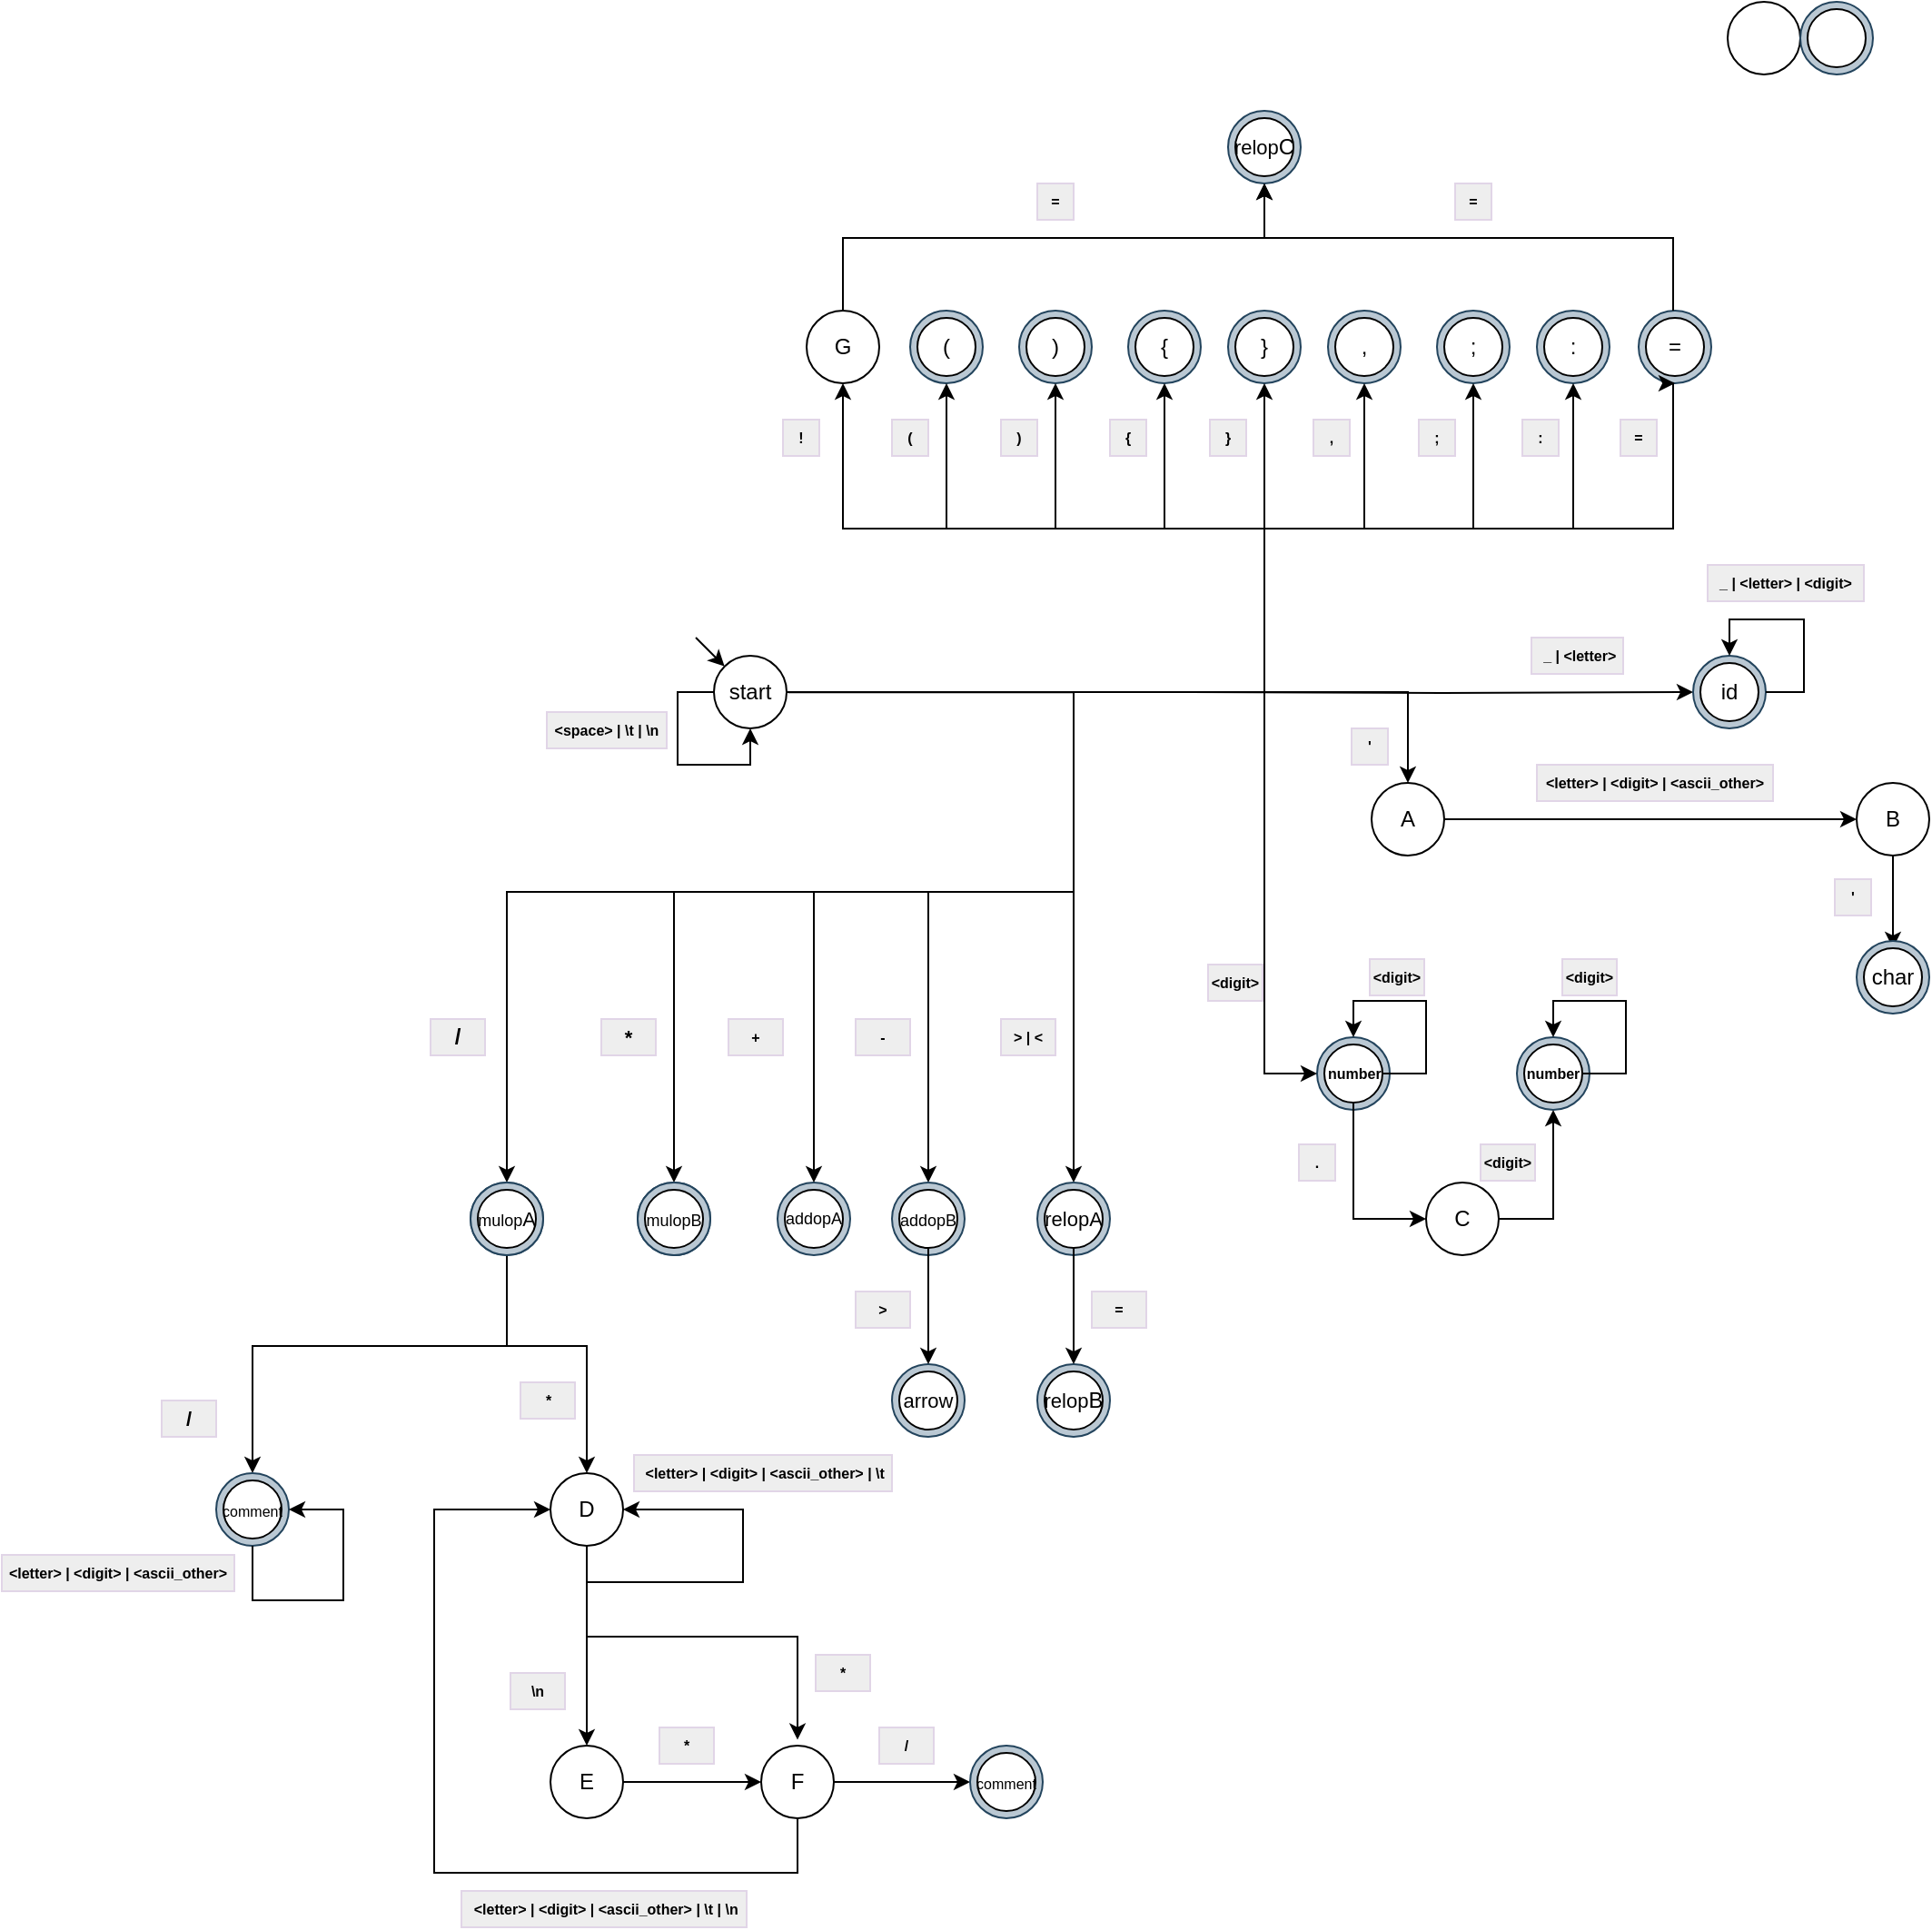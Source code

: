 <mxfile version="17.4.2" type="device"><diagram id="AbHRJ45SN7rU8gUfkeJu" name="Page-1"><mxGraphModel dx="2238" dy="1703" grid="1" gridSize="10" guides="1" tooltips="1" connect="1" arrows="1" fold="1" page="1" pageScale="1" pageWidth="850" pageHeight="1100" math="0" shadow="0"><root><mxCell id="0"/><mxCell id="1" parent="0"/><mxCell id="jhQtbVa-z_yo-2RLAk2S-9" value="" style="ellipse;whiteSpace=wrap;html=1;aspect=fixed;" parent="1" vertex="1"><mxGeometry x="660" y="-170" width="40" height="40" as="geometry"/></mxCell><mxCell id="jhQtbVa-z_yo-2RLAk2S-11" value="" style="group" parent="1" vertex="1" connectable="0"><mxGeometry x="700" y="-170" width="44" height="50" as="geometry"/></mxCell><mxCell id="jhQtbVa-z_yo-2RLAk2S-4" value="" style="ellipse;whiteSpace=wrap;html=1;aspect=fixed;fillColor=#bac8d3;strokeColor=#23445d;container=0;" parent="jhQtbVa-z_yo-2RLAk2S-11" vertex="1"><mxGeometry width="40" height="40" as="geometry"/></mxCell><mxCell id="jhQtbVa-z_yo-2RLAk2S-7" value="" style="ellipse;whiteSpace=wrap;html=1;aspect=fixed;fillColor=default;container=0;" parent="jhQtbVa-z_yo-2RLAk2S-11" vertex="1"><mxGeometry x="4" y="4" width="32" height="32" as="geometry"/></mxCell><mxCell id="jhQtbVa-z_yo-2RLAk2S-12" value="" style="group" parent="1" vertex="1" connectable="0"><mxGeometry x="270" width="40" height="40" as="geometry"/></mxCell><mxCell id="jhQtbVa-z_yo-2RLAk2S-13" value="" style="ellipse;whiteSpace=wrap;html=1;aspect=fixed;fillColor=#bac8d3;strokeColor=#23445d;container=0;" parent="jhQtbVa-z_yo-2RLAk2S-12" vertex="1"><mxGeometry width="40" height="40" as="geometry"/></mxCell><mxCell id="jhQtbVa-z_yo-2RLAk2S-14" value=")" style="ellipse;whiteSpace=wrap;html=1;aspect=fixed;fillColor=default;container=0;" parent="jhQtbVa-z_yo-2RLAk2S-12" vertex="1"><mxGeometry x="4" y="4" width="32" height="32" as="geometry"/></mxCell><mxCell id="jhQtbVa-z_yo-2RLAk2S-16" value="" style="group" parent="1" vertex="1" connectable="0"><mxGeometry x="330" width="40" height="40" as="geometry"/></mxCell><mxCell id="jhQtbVa-z_yo-2RLAk2S-17" value="" style="ellipse;whiteSpace=wrap;html=1;aspect=fixed;fillColor=#bac8d3;strokeColor=#23445d;container=0;" parent="jhQtbVa-z_yo-2RLAk2S-16" vertex="1"><mxGeometry width="40" height="40" as="geometry"/></mxCell><mxCell id="jhQtbVa-z_yo-2RLAk2S-18" value="{" style="ellipse;whiteSpace=wrap;html=1;aspect=fixed;fillColor=default;container=0;" parent="jhQtbVa-z_yo-2RLAk2S-16" vertex="1"><mxGeometry x="4" y="4" width="32" height="32" as="geometry"/></mxCell><mxCell id="jhQtbVa-z_yo-2RLAk2S-19" value="" style="group" parent="1" vertex="1" connectable="0"><mxGeometry x="385" width="40" height="40" as="geometry"/></mxCell><mxCell id="jhQtbVa-z_yo-2RLAk2S-20" value="" style="ellipse;whiteSpace=wrap;html=1;aspect=fixed;fillColor=#bac8d3;strokeColor=#23445d;container=0;" parent="jhQtbVa-z_yo-2RLAk2S-19" vertex="1"><mxGeometry width="40" height="40" as="geometry"/></mxCell><mxCell id="jhQtbVa-z_yo-2RLAk2S-21" value="}" style="ellipse;whiteSpace=wrap;html=1;aspect=fixed;fillColor=default;container=0;" parent="jhQtbVa-z_yo-2RLAk2S-19" vertex="1"><mxGeometry x="4" y="4" width="32" height="32" as="geometry"/></mxCell><mxCell id="jhQtbVa-z_yo-2RLAk2S-25" value="" style="group" parent="1" vertex="1" connectable="0"><mxGeometry x="440" width="40" height="40" as="geometry"/></mxCell><mxCell id="jhQtbVa-z_yo-2RLAk2S-26" value="" style="ellipse;whiteSpace=wrap;html=1;aspect=fixed;fillColor=#bac8d3;strokeColor=#23445d;container=0;" parent="jhQtbVa-z_yo-2RLAk2S-25" vertex="1"><mxGeometry width="40" height="40" as="geometry"/></mxCell><mxCell id="jhQtbVa-z_yo-2RLAk2S-27" value="," style="ellipse;whiteSpace=wrap;html=1;aspect=fixed;fillColor=default;container=0;" parent="jhQtbVa-z_yo-2RLAk2S-25" vertex="1"><mxGeometry x="4" y="4" width="32" height="32" as="geometry"/></mxCell><mxCell id="jhQtbVa-z_yo-2RLAk2S-28" value="" style="group" parent="1" vertex="1" connectable="0"><mxGeometry x="500" width="40" height="40" as="geometry"/></mxCell><mxCell id="jhQtbVa-z_yo-2RLAk2S-29" value="" style="ellipse;whiteSpace=wrap;html=1;aspect=fixed;fillColor=#bac8d3;strokeColor=#23445d;container=0;" parent="jhQtbVa-z_yo-2RLAk2S-28" vertex="1"><mxGeometry width="40" height="40" as="geometry"/></mxCell><mxCell id="jhQtbVa-z_yo-2RLAk2S-30" value=";" style="ellipse;whiteSpace=wrap;html=1;aspect=fixed;fillColor=default;container=0;" parent="jhQtbVa-z_yo-2RLAk2S-28" vertex="1"><mxGeometry x="4" y="4" width="32" height="32" as="geometry"/></mxCell><mxCell id="jhQtbVa-z_yo-2RLAk2S-31" value="" style="group" parent="1" vertex="1" connectable="0"><mxGeometry x="555" width="40" height="40" as="geometry"/></mxCell><mxCell id="jhQtbVa-z_yo-2RLAk2S-32" value="" style="ellipse;whiteSpace=wrap;html=1;aspect=fixed;fillColor=#bac8d3;strokeColor=#23445d;container=0;" parent="jhQtbVa-z_yo-2RLAk2S-31" vertex="1"><mxGeometry width="40" height="40" as="geometry"/></mxCell><mxCell id="jhQtbVa-z_yo-2RLAk2S-33" value=":" style="ellipse;whiteSpace=wrap;html=1;aspect=fixed;fillColor=default;container=0;" parent="jhQtbVa-z_yo-2RLAk2S-31" vertex="1"><mxGeometry x="4" y="4" width="32" height="32" as="geometry"/></mxCell><mxCell id="jhQtbVa-z_yo-2RLAk2S-34" value="" style="group" parent="1" vertex="1" connectable="0"><mxGeometry x="210" width="40" height="40" as="geometry"/></mxCell><mxCell id="jhQtbVa-z_yo-2RLAk2S-35" value="" style="ellipse;whiteSpace=wrap;html=1;aspect=fixed;fillColor=#bac8d3;strokeColor=#23445d;container=0;" parent="jhQtbVa-z_yo-2RLAk2S-34" vertex="1"><mxGeometry width="40" height="40" as="geometry"/></mxCell><mxCell id="jhQtbVa-z_yo-2RLAk2S-36" value="(" style="ellipse;whiteSpace=wrap;html=1;aspect=fixed;fillColor=default;container=0;" parent="jhQtbVa-z_yo-2RLAk2S-34" vertex="1"><mxGeometry x="4" y="4" width="32" height="32" as="geometry"/></mxCell><mxCell id="jhQtbVa-z_yo-2RLAk2S-41" value="" style="group" parent="1" vertex="1" connectable="0"><mxGeometry x="92" y="180" width="50" height="50" as="geometry"/></mxCell><mxCell id="jhQtbVa-z_yo-2RLAk2S-1" value="start" style="ellipse;whiteSpace=wrap;html=1;aspect=fixed;" parent="jhQtbVa-z_yo-2RLAk2S-41" vertex="1"><mxGeometry x="10" y="10" width="40" height="40" as="geometry"/></mxCell><mxCell id="jhQtbVa-z_yo-2RLAk2S-2" value="" style="endArrow=classic;html=1;rounded=0;entryX=0;entryY=0;entryDx=0;entryDy=0;" parent="jhQtbVa-z_yo-2RLAk2S-41" target="jhQtbVa-z_yo-2RLAk2S-1" edge="1"><mxGeometry width="50" height="50" relative="1" as="geometry"><mxPoint as="sourcePoint"/><mxPoint x="10" y="10" as="targetPoint"/></mxGeometry></mxCell><mxCell id="jhQtbVa-z_yo-2RLAk2S-141" style="edgeStyle=orthogonalEdgeStyle;rounded=0;orthogonalLoop=1;jettySize=auto;html=1;fontFamily=Lucida Console;fontSize=8;entryX=0.5;entryY=1;entryDx=0;entryDy=0;" parent="jhQtbVa-z_yo-2RLAk2S-41" source="jhQtbVa-z_yo-2RLAk2S-1" target="jhQtbVa-z_yo-2RLAk2S-1" edge="1"><mxGeometry relative="1" as="geometry"><mxPoint x="30" y="60" as="targetPoint"/><Array as="points"><mxPoint x="-10" y="30"/><mxPoint x="-10" y="70"/><mxPoint x="30" y="70"/></Array></mxGeometry></mxCell><mxCell id="jhQtbVa-z_yo-2RLAk2S-42" style="edgeStyle=orthogonalEdgeStyle;rounded=0;orthogonalLoop=1;jettySize=auto;html=1;entryX=0.5;entryY=1;entryDx=0;entryDy=0;" parent="1" source="jhQtbVa-z_yo-2RLAk2S-1" target="jhQtbVa-z_yo-2RLAk2S-20" edge="1"><mxGeometry relative="1" as="geometry"/></mxCell><mxCell id="jhQtbVa-z_yo-2RLAk2S-44" style="edgeStyle=orthogonalEdgeStyle;rounded=0;orthogonalLoop=1;jettySize=auto;html=1;entryX=0.5;entryY=1;entryDx=0;entryDy=0;" parent="1" source="jhQtbVa-z_yo-2RLAk2S-1" target="jhQtbVa-z_yo-2RLAk2S-35" edge="1"><mxGeometry relative="1" as="geometry"><Array as="points"><mxPoint x="405" y="120"/><mxPoint x="230" y="120"/></Array></mxGeometry></mxCell><mxCell id="jhQtbVa-z_yo-2RLAk2S-46" style="edgeStyle=orthogonalEdgeStyle;rounded=0;orthogonalLoop=1;jettySize=auto;html=1;" parent="1" edge="1"><mxGeometry relative="1" as="geometry"><mxPoint x="405" y="189" as="sourcePoint"/><mxPoint x="290" y="40" as="targetPoint"/><Array as="points"><mxPoint x="405" y="120"/><mxPoint x="290" y="120"/></Array></mxGeometry></mxCell><mxCell id="jhQtbVa-z_yo-2RLAk2S-47" style="edgeStyle=orthogonalEdgeStyle;rounded=0;orthogonalLoop=1;jettySize=auto;html=1;entryX=0.5;entryY=1;entryDx=0;entryDy=0;" parent="1" target="jhQtbVa-z_yo-2RLAk2S-17" edge="1"><mxGeometry relative="1" as="geometry"><mxPoint x="405" y="189" as="sourcePoint"/><mxPoint x="290" y="40" as="targetPoint"/><Array as="points"><mxPoint x="405" y="120"/><mxPoint x="350" y="120"/></Array></mxGeometry></mxCell><mxCell id="jhQtbVa-z_yo-2RLAk2S-81" style="edgeStyle=orthogonalEdgeStyle;rounded=0;orthogonalLoop=1;jettySize=auto;html=1;entryX=0.5;entryY=1;entryDx=0;entryDy=0;" parent="1" target="jhQtbVa-z_yo-2RLAk2S-26" edge="1"><mxGeometry relative="1" as="geometry"><mxPoint x="405" y="189" as="sourcePoint"/><mxPoint x="350" y="40" as="targetPoint"/><Array as="points"><mxPoint x="405" y="120"/><mxPoint x="460" y="120"/></Array></mxGeometry></mxCell><mxCell id="jhQtbVa-z_yo-2RLAk2S-82" style="edgeStyle=orthogonalEdgeStyle;rounded=0;orthogonalLoop=1;jettySize=auto;html=1;entryX=0.5;entryY=1;entryDx=0;entryDy=0;" parent="1" target="jhQtbVa-z_yo-2RLAk2S-29" edge="1"><mxGeometry relative="1" as="geometry"><mxPoint x="405" y="189" as="sourcePoint"/><mxPoint x="460" y="40" as="targetPoint"/><Array as="points"><mxPoint x="405" y="120"/><mxPoint x="520" y="120"/></Array></mxGeometry></mxCell><mxCell id="jhQtbVa-z_yo-2RLAk2S-83" style="edgeStyle=orthogonalEdgeStyle;rounded=0;orthogonalLoop=1;jettySize=auto;html=1;entryX=0.5;entryY=1;entryDx=0;entryDy=0;" parent="1" target="jhQtbVa-z_yo-2RLAk2S-32" edge="1"><mxGeometry relative="1" as="geometry"><mxPoint x="405" y="189" as="sourcePoint"/><mxPoint x="520" y="40" as="targetPoint"/><Array as="points"><mxPoint x="405" y="120"/><mxPoint x="575" y="120"/></Array></mxGeometry></mxCell><mxCell id="jhQtbVa-z_yo-2RLAk2S-84" value="(" style="text;strokeColor=#E1D5E7;fillColor=#eeeeee;align=center;verticalAlign=middle;rounded=0;fontSize=8;whiteSpace=wrap;html=1;" parent="1" vertex="1"><mxGeometry x="200" y="60" width="20" height="20" as="geometry"/></mxCell><mxCell id="jhQtbVa-z_yo-2RLAk2S-85" value=")" style="text;strokeColor=#E1D5E7;fillColor=#eeeeee;align=center;verticalAlign=middle;rounded=0;fontSize=8;whiteSpace=wrap;html=1;" parent="1" vertex="1"><mxGeometry x="260" y="60" width="20" height="20" as="geometry"/></mxCell><mxCell id="jhQtbVa-z_yo-2RLAk2S-86" value="{" style="text;strokeColor=#E1D5E7;fillColor=#eeeeee;align=center;verticalAlign=middle;rounded=0;fontSize=8;whiteSpace=wrap;html=1;" parent="1" vertex="1"><mxGeometry x="320" y="60" width="20" height="20" as="geometry"/></mxCell><mxCell id="jhQtbVa-z_yo-2RLAk2S-87" value="}" style="text;strokeColor=#E1D5E7;fillColor=#eeeeee;align=center;verticalAlign=middle;rounded=0;fontSize=8;whiteSpace=wrap;html=1;" parent="1" vertex="1"><mxGeometry x="375" y="60" width="20" height="20" as="geometry"/></mxCell><mxCell id="jhQtbVa-z_yo-2RLAk2S-88" value="," style="text;strokeColor=#E1D5E7;fillColor=#eeeeee;align=center;verticalAlign=middle;rounded=0;fontSize=8;whiteSpace=wrap;html=1;" parent="1" vertex="1"><mxGeometry x="432" y="60" width="20" height="20" as="geometry"/></mxCell><mxCell id="jhQtbVa-z_yo-2RLAk2S-89" value=";" style="text;strokeColor=#E1D5E7;fillColor=#eeeeee;align=center;verticalAlign=middle;rounded=0;fontSize=8;whiteSpace=wrap;html=1;fontStyle=1" parent="1" vertex="1"><mxGeometry x="490" y="60" width="20" height="20" as="geometry"/></mxCell><mxCell id="jhQtbVa-z_yo-2RLAk2S-90" value=":" style="text;strokeColor=#E1D5E7;fillColor=#eeeeee;align=center;verticalAlign=middle;rounded=0;fontSize=8;whiteSpace=wrap;html=1;fontStyle=1" parent="1" vertex="1"><mxGeometry x="547" y="60" width="20" height="20" as="geometry"/></mxCell><mxCell id="jhQtbVa-z_yo-2RLAk2S-91" value="(" style="text;strokeColor=#E1D5E7;fillColor=#eeeeee;align=center;verticalAlign=middle;rounded=0;fontSize=8;whiteSpace=wrap;html=1;" parent="1" vertex="1"><mxGeometry x="200" y="60" width="20" height="20" as="geometry"/></mxCell><mxCell id="jhQtbVa-z_yo-2RLAk2S-92" value=")" style="text;strokeColor=#E1D5E7;fillColor=#eeeeee;align=center;verticalAlign=middle;rounded=0;fontSize=8;whiteSpace=wrap;html=1;" parent="1" vertex="1"><mxGeometry x="260" y="60" width="20" height="20" as="geometry"/></mxCell><mxCell id="jhQtbVa-z_yo-2RLAk2S-93" value="{" style="text;strokeColor=#E1D5E7;fillColor=#eeeeee;align=center;verticalAlign=middle;rounded=0;fontSize=8;whiteSpace=wrap;html=1;" parent="1" vertex="1"><mxGeometry x="320" y="60" width="20" height="20" as="geometry"/></mxCell><mxCell id="jhQtbVa-z_yo-2RLAk2S-94" value="(" style="text;strokeColor=#E1D5E7;fillColor=#eeeeee;align=center;verticalAlign=middle;rounded=0;fontSize=8;whiteSpace=wrap;html=1;" parent="1" vertex="1"><mxGeometry x="200" y="60" width="20" height="20" as="geometry"/></mxCell><mxCell id="jhQtbVa-z_yo-2RLAk2S-95" value=")" style="text;strokeColor=#E1D5E7;fillColor=#eeeeee;align=center;verticalAlign=middle;rounded=0;fontSize=8;whiteSpace=wrap;html=1;" parent="1" vertex="1"><mxGeometry x="260" y="60" width="20" height="20" as="geometry"/></mxCell><mxCell id="jhQtbVa-z_yo-2RLAk2S-96" value="{" style="text;strokeColor=#E1D5E7;fillColor=#eeeeee;align=center;verticalAlign=middle;rounded=0;fontSize=8;whiteSpace=wrap;html=1;" parent="1" vertex="1"><mxGeometry x="320" y="60" width="20" height="20" as="geometry"/></mxCell><mxCell id="jhQtbVa-z_yo-2RLAk2S-97" value="(" style="text;strokeColor=#E1D5E7;fillColor=#eeeeee;align=center;verticalAlign=middle;rounded=0;fontSize=8;whiteSpace=wrap;html=1;fontStyle=1" parent="1" vertex="1"><mxGeometry x="200" y="60" width="20" height="20" as="geometry"/></mxCell><mxCell id="jhQtbVa-z_yo-2RLAk2S-98" value=")" style="text;strokeColor=#E1D5E7;fillColor=#eeeeee;align=center;verticalAlign=middle;rounded=0;fontSize=8;whiteSpace=wrap;html=1;fontStyle=1" parent="1" vertex="1"><mxGeometry x="260" y="60" width="20" height="20" as="geometry"/></mxCell><mxCell id="jhQtbVa-z_yo-2RLAk2S-99" value="{" style="text;strokeColor=#E1D5E7;fillColor=#eeeeee;align=center;verticalAlign=middle;rounded=0;fontSize=8;whiteSpace=wrap;html=1;fontStyle=1" parent="1" vertex="1"><mxGeometry x="320" y="60" width="20" height="20" as="geometry"/></mxCell><mxCell id="jhQtbVa-z_yo-2RLAk2S-100" value="}" style="text;strokeColor=#E1D5E7;fillColor=#eeeeee;align=center;verticalAlign=middle;rounded=0;fontSize=8;whiteSpace=wrap;html=1;fontStyle=1" parent="1" vertex="1"><mxGeometry x="375" y="60" width="20" height="20" as="geometry"/></mxCell><mxCell id="jhQtbVa-z_yo-2RLAk2S-101" value="," style="text;strokeColor=#E1D5E7;fillColor=#eeeeee;align=center;verticalAlign=middle;rounded=0;fontSize=8;whiteSpace=wrap;html=1;fontStyle=1" parent="1" vertex="1"><mxGeometry x="432" y="60" width="20" height="20" as="geometry"/></mxCell><mxCell id="jhQtbVa-z_yo-2RLAk2S-102" value="" style="group;rotation=90;" parent="1" vertex="1" connectable="0"><mxGeometry x="434" y="400" width="40" height="40" as="geometry"/></mxCell><mxCell id="jhQtbVa-z_yo-2RLAk2S-103" value="" style="ellipse;whiteSpace=wrap;html=1;aspect=fixed;fillColor=#bac8d3;strokeColor=#23445d;container=0;" parent="jhQtbVa-z_yo-2RLAk2S-102" vertex="1"><mxGeometry width="40" height="40" as="geometry"/></mxCell><mxCell id="jhQtbVa-z_yo-2RLAk2S-104" value="&lt;div align=&quot;left&quot;&gt;&lt;div style=&quot;font-size: 8px&quot; align=&quot;center&quot;&gt;&lt;font style=&quot;font-size: 8px&quot;&gt;&lt;b&gt;&lt;font style=&quot;font-size: 8px&quot;&gt;number&lt;/font&gt;&lt;/b&gt;&lt;/font&gt;&lt;/div&gt;&lt;/div&gt;" style="ellipse;whiteSpace=wrap;html=1;aspect=fixed;fillColor=default;container=0;align=left;" parent="jhQtbVa-z_yo-2RLAk2S-102" vertex="1"><mxGeometry x="4" y="4" width="32" height="32" as="geometry"/></mxCell><mxCell id="jhQtbVa-z_yo-2RLAk2S-107" style="edgeStyle=orthogonalEdgeStyle;rounded=0;orthogonalLoop=1;jettySize=auto;html=1;fontFamily=Lucida Console;fontSize=8;entryX=0.5;entryY=0;entryDx=0;entryDy=0;" parent="jhQtbVa-z_yo-2RLAk2S-102" source="jhQtbVa-z_yo-2RLAk2S-104" target="jhQtbVa-z_yo-2RLAk2S-103" edge="1"><mxGeometry relative="1" as="geometry"><mxPoint x="-10" y="-20" as="targetPoint"/><Array as="points"><mxPoint x="60" y="20"/><mxPoint x="60" y="-20"/><mxPoint x="20" y="-20"/></Array></mxGeometry></mxCell><mxCell id="jhQtbVa-z_yo-2RLAk2S-105" style="edgeStyle=orthogonalEdgeStyle;rounded=0;orthogonalLoop=1;jettySize=auto;html=1;entryX=0;entryY=0.5;entryDx=0;entryDy=0;fontFamily=Lucida Console;fontSize=8;exitX=1;exitY=0.5;exitDx=0;exitDy=0;" parent="1" source="jhQtbVa-z_yo-2RLAk2S-1" target="jhQtbVa-z_yo-2RLAk2S-103" edge="1"><mxGeometry relative="1" as="geometry"><mxPoint x="340" y="170" as="sourcePoint"/><Array as="points"><mxPoint x="405" y="210"/><mxPoint x="405" y="420"/></Array></mxGeometry></mxCell><mxCell id="jhQtbVa-z_yo-2RLAk2S-106" value="&amp;lt;digit&amp;gt;" style="text;strokeColor=#E1D5E7;fillColor=#eeeeee;align=center;verticalAlign=middle;rounded=0;fontSize=8;whiteSpace=wrap;html=1;fontStyle=1" parent="1" vertex="1"><mxGeometry x="374" y="360" width="30" height="20" as="geometry"/></mxCell><mxCell id="jhQtbVa-z_yo-2RLAk2S-108" value="&amp;lt;digit&amp;gt;" style="text;strokeColor=#E1D5E7;fillColor=#eeeeee;align=center;verticalAlign=middle;rounded=0;fontSize=8;whiteSpace=wrap;html=1;fontStyle=1" parent="1" vertex="1"><mxGeometry x="463" y="357" width="30" height="20" as="geometry"/></mxCell><mxCell id="jhQtbVa-z_yo-2RLAk2S-109" style="edgeStyle=orthogonalEdgeStyle;rounded=0;orthogonalLoop=1;jettySize=auto;html=1;fontFamily=Lucida Console;fontSize=8;entryX=0;entryY=0.5;entryDx=0;entryDy=0;" parent="1" source="jhQtbVa-z_yo-2RLAk2S-104" target="jhQtbVa-z_yo-2RLAk2S-113" edge="1"><mxGeometry relative="1" as="geometry"><mxPoint x="494" y="500" as="targetPoint"/><Array as="points"><mxPoint x="454" y="500"/></Array></mxGeometry></mxCell><mxCell id="jhQtbVa-z_yo-2RLAk2S-122" style="edgeStyle=orthogonalEdgeStyle;rounded=0;orthogonalLoop=1;jettySize=auto;html=1;entryX=0.5;entryY=1;entryDx=0;entryDy=0;fontFamily=Lucida Console;fontSize=8;" parent="1" source="jhQtbVa-z_yo-2RLAk2S-113" target="jhQtbVa-z_yo-2RLAk2S-117" edge="1"><mxGeometry relative="1" as="geometry"/></mxCell><mxCell id="jhQtbVa-z_yo-2RLAk2S-113" value="C" style="ellipse;whiteSpace=wrap;html=1;aspect=fixed;" parent="1" vertex="1"><mxGeometry x="494" y="480" width="40" height="40" as="geometry"/></mxCell><mxCell id="jhQtbVa-z_yo-2RLAk2S-114" value="." style="text;strokeColor=#E1D5E7;fillColor=#eeeeee;align=center;verticalAlign=middle;rounded=0;fontSize=8;whiteSpace=wrap;html=1;fontStyle=1" parent="1" vertex="1"><mxGeometry x="424" y="459" width="20" height="20" as="geometry"/></mxCell><mxCell id="jhQtbVa-z_yo-2RLAk2S-116" value="" style="group" parent="1" vertex="1" connectable="0"><mxGeometry x="544" y="400" width="40" height="40" as="geometry"/></mxCell><mxCell id="jhQtbVa-z_yo-2RLAk2S-117" value="" style="ellipse;whiteSpace=wrap;html=1;aspect=fixed;fillColor=#bac8d3;strokeColor=#23445d;container=0;" parent="jhQtbVa-z_yo-2RLAk2S-116" vertex="1"><mxGeometry width="40" height="40" as="geometry"/></mxCell><mxCell id="jhQtbVa-z_yo-2RLAk2S-118" value="&lt;div style=&quot;font-size: 8px&quot; align=&quot;center&quot;&gt;&lt;font style=&quot;font-size: 8px&quot;&gt;&lt;b&gt;&lt;font style=&quot;font-size: 8px&quot;&gt;number&lt;/font&gt;&lt;/b&gt;&lt;/font&gt;&lt;/div&gt;" style="ellipse;whiteSpace=wrap;html=1;aspect=fixed;fillColor=default;container=0;align=center;" parent="jhQtbVa-z_yo-2RLAk2S-116" vertex="1"><mxGeometry x="4" y="4" width="32" height="32" as="geometry"/></mxCell><mxCell id="jhQtbVa-z_yo-2RLAk2S-120" style="edgeStyle=orthogonalEdgeStyle;rounded=0;orthogonalLoop=1;jettySize=auto;html=1;fontFamily=Lucida Console;fontSize=8;entryX=0.5;entryY=0;entryDx=0;entryDy=0;" parent="jhQtbVa-z_yo-2RLAk2S-116" source="jhQtbVa-z_yo-2RLAk2S-118" target="jhQtbVa-z_yo-2RLAk2S-117" edge="1"><mxGeometry relative="1" as="geometry"><mxPoint x="-20" y="-30" as="targetPoint"/><Array as="points"><mxPoint x="60" y="20"/><mxPoint x="60" y="-20"/><mxPoint x="20" y="-20"/></Array></mxGeometry></mxCell><mxCell id="jhQtbVa-z_yo-2RLAk2S-121" value="&amp;lt;digit&amp;gt;" style="text;strokeColor=#E1D5E7;fillColor=#eeeeee;align=center;verticalAlign=middle;rounded=0;fontSize=8;whiteSpace=wrap;html=1;fontStyle=1" parent="1" vertex="1"><mxGeometry x="569" y="357" width="30" height="20" as="geometry"/></mxCell><mxCell id="jhQtbVa-z_yo-2RLAk2S-123" value="&amp;lt;digit&amp;gt;" style="text;strokeColor=#E1D5E7;fillColor=#eeeeee;align=center;verticalAlign=middle;rounded=0;fontSize=8;whiteSpace=wrap;html=1;fontStyle=1" parent="1" vertex="1"><mxGeometry x="524" y="459" width="30" height="20" as="geometry"/></mxCell><mxCell id="jhQtbVa-z_yo-2RLAk2S-134" style="edgeStyle=orthogonalEdgeStyle;rounded=0;orthogonalLoop=1;jettySize=auto;html=1;entryX=0;entryY=0.5;entryDx=0;entryDy=0;fontFamily=Lucida Console;fontSize=8;" parent="1" source="jhQtbVa-z_yo-2RLAk2S-125" target="jhQtbVa-z_yo-2RLAk2S-132" edge="1"><mxGeometry relative="1" as="geometry"/></mxCell><mxCell id="jhQtbVa-z_yo-2RLAk2S-125" value="A" style="ellipse;whiteSpace=wrap;html=1;aspect=fixed;" parent="1" vertex="1"><mxGeometry x="464" y="260" width="40" height="40" as="geometry"/></mxCell><mxCell id="jhQtbVa-z_yo-2RLAk2S-126" style="edgeStyle=orthogonalEdgeStyle;rounded=0;orthogonalLoop=1;jettySize=auto;html=1;fontFamily=Lucida Console;fontSize=8;entryX=0.5;entryY=0;entryDx=0;entryDy=0;" parent="1" target="jhQtbVa-z_yo-2RLAk2S-125" edge="1"><mxGeometry relative="1" as="geometry"><mxPoint x="564" y="240" as="targetPoint"/><Array as="points"><mxPoint x="484" y="210"/><mxPoint x="484" y="260"/></Array><mxPoint x="364" y="210" as="sourcePoint"/></mxGeometry></mxCell><mxCell id="jhQtbVa-z_yo-2RLAk2S-127" value="'" style="text;strokeColor=#E1D5E7;fillColor=#eeeeee;align=center;verticalAlign=middle;rounded=0;fontSize=8;whiteSpace=wrap;html=1;fontStyle=1" parent="1" vertex="1"><mxGeometry x="453" y="230" width="20" height="20" as="geometry"/></mxCell><mxCell id="jhQtbVa-z_yo-2RLAk2S-139" style="edgeStyle=orthogonalEdgeStyle;rounded=0;orthogonalLoop=1;jettySize=auto;html=1;entryX=0.5;entryY=0;entryDx=0;entryDy=0;fontFamily=Lucida Console;fontSize=8;" parent="1" source="jhQtbVa-z_yo-2RLAk2S-132" target="jhQtbVa-z_yo-2RLAk2S-138" edge="1"><mxGeometry relative="1" as="geometry"/></mxCell><mxCell id="jhQtbVa-z_yo-2RLAk2S-132" value="B" style="ellipse;whiteSpace=wrap;html=1;aspect=fixed;" parent="1" vertex="1"><mxGeometry x="731" y="260" width="40" height="40" as="geometry"/></mxCell><mxCell id="jhQtbVa-z_yo-2RLAk2S-135" value="&amp;lt;letter&amp;gt; | &amp;lt;digit&amp;gt; | &amp;lt;ascii_other&amp;gt;" style="text;strokeColor=#E1D5E7;fillColor=#eeeeee;align=center;verticalAlign=middle;rounded=0;fontSize=8;whiteSpace=wrap;html=1;fontStyle=1" parent="1" vertex="1"><mxGeometry x="555" y="250" width="130" height="20" as="geometry"/></mxCell><mxCell id="jhQtbVa-z_yo-2RLAk2S-136" value="" style="group" parent="1" vertex="1" connectable="0"><mxGeometry x="731" y="347" width="40" height="40" as="geometry"/></mxCell><mxCell id="jhQtbVa-z_yo-2RLAk2S-137" value="" style="ellipse;whiteSpace=wrap;html=1;aspect=fixed;fillColor=#bac8d3;strokeColor=#23445d;container=0;" parent="jhQtbVa-z_yo-2RLAk2S-136" vertex="1"><mxGeometry width="40" height="40" as="geometry"/></mxCell><mxCell id="jhQtbVa-z_yo-2RLAk2S-138" value="char" style="ellipse;whiteSpace=wrap;html=1;aspect=fixed;fillColor=default;container=0;" parent="jhQtbVa-z_yo-2RLAk2S-136" vertex="1"><mxGeometry x="4" y="4" width="32" height="32" as="geometry"/></mxCell><mxCell id="jhQtbVa-z_yo-2RLAk2S-140" value="'" style="text;strokeColor=#E1D5E7;fillColor=#eeeeee;align=center;verticalAlign=middle;rounded=0;fontSize=8;whiteSpace=wrap;html=1;fontStyle=1" parent="1" vertex="1"><mxGeometry x="719" y="313" width="20" height="20" as="geometry"/></mxCell><mxCell id="jhQtbVa-z_yo-2RLAk2S-142" value="&amp;lt;space&amp;gt; | \t | \n" style="text;strokeColor=#E1D5E7;fillColor=#eeeeee;align=center;verticalAlign=middle;rounded=0;fontSize=8;whiteSpace=wrap;html=1;fontStyle=1" parent="1" vertex="1"><mxGeometry x="10" y="221" width="66" height="20" as="geometry"/></mxCell><mxCell id="jhQtbVa-z_yo-2RLAk2S-145" style="edgeStyle=orthogonalEdgeStyle;rounded=0;orthogonalLoop=1;jettySize=auto;html=1;fontFamily=Lucida Console;fontSize=8;entryX=0;entryY=0.5;entryDx=0;entryDy=0;" parent="1" target="jhQtbVa-z_yo-2RLAk2S-150" edge="1"><mxGeometry relative="1" as="geometry"><mxPoint x="641" y="210" as="targetPoint"/><mxPoint x="364" y="210" as="sourcePoint"/></mxGeometry></mxCell><mxCell id="jhQtbVa-z_yo-2RLAk2S-146" value="&lt;div&gt;&amp;nbsp;_ | &amp;lt;letter&amp;gt;&lt;/div&gt;" style="text;strokeColor=#E1D5E7;fillColor=#eeeeee;align=center;verticalAlign=middle;rounded=0;fontSize=8;whiteSpace=wrap;html=1;fontStyle=1" parent="1" vertex="1"><mxGeometry x="552" y="180" width="50.5" height="20" as="geometry"/></mxCell><mxCell id="jhQtbVa-z_yo-2RLAk2S-148" value="&lt;div&gt;_ | &amp;lt;letter&amp;gt; | &amp;lt;digit&amp;gt;&lt;/div&gt;" style="text;strokeColor=#E1D5E7;fillColor=#eeeeee;align=center;verticalAlign=middle;rounded=0;fontSize=8;whiteSpace=wrap;html=1;fontStyle=1" parent="1" vertex="1"><mxGeometry x="649" y="140" width="86" height="20" as="geometry"/></mxCell><mxCell id="jhQtbVa-z_yo-2RLAk2S-149" value="" style="group" parent="1" vertex="1" connectable="0"><mxGeometry x="641" y="190" width="40" height="40" as="geometry"/></mxCell><mxCell id="jhQtbVa-z_yo-2RLAk2S-150" value="" style="ellipse;whiteSpace=wrap;html=1;aspect=fixed;fillColor=#bac8d3;strokeColor=#23445d;container=0;" parent="jhQtbVa-z_yo-2RLAk2S-149" vertex="1"><mxGeometry width="40" height="40" as="geometry"/></mxCell><mxCell id="jhQtbVa-z_yo-2RLAk2S-151" value="&lt;div align=&quot;center&quot;&gt;id&lt;/div&gt;" style="ellipse;whiteSpace=wrap;html=1;aspect=fixed;fillColor=default;container=0;align=center;" parent="jhQtbVa-z_yo-2RLAk2S-149" vertex="1"><mxGeometry x="4" y="4" width="32" height="32" as="geometry"/></mxCell><mxCell id="jhQtbVa-z_yo-2RLAk2S-147" style="edgeStyle=orthogonalEdgeStyle;rounded=0;orthogonalLoop=1;jettySize=auto;html=1;fontFamily=Lucida Console;fontSize=8;entryX=0.5;entryY=0;entryDx=0;entryDy=0;exitX=1;exitY=0.5;exitDx=0;exitDy=0;" parent="jhQtbVa-z_yo-2RLAk2S-149" source="jhQtbVa-z_yo-2RLAk2S-150" target="jhQtbVa-z_yo-2RLAk2S-150" edge="1"><mxGeometry relative="1" as="geometry"><mxPoint x="20" as="targetPoint"/><mxPoint x="40" y="20" as="sourcePoint"/><Array as="points"><mxPoint x="61" y="20"/><mxPoint x="61" y="-20"/><mxPoint x="20" y="-20"/></Array></mxGeometry></mxCell><mxCell id="QLEmJW7zopjC5isfe_Eg-5" value="" style="group" vertex="1" connectable="0" parent="1"><mxGeometry x="611" width="40" height="40" as="geometry"/></mxCell><mxCell id="QLEmJW7zopjC5isfe_Eg-6" value="" style="ellipse;whiteSpace=wrap;html=1;aspect=fixed;fillColor=#bac8d3;strokeColor=#23445d;container=0;" vertex="1" parent="QLEmJW7zopjC5isfe_Eg-5"><mxGeometry width="40" height="40" as="geometry"/></mxCell><mxCell id="QLEmJW7zopjC5isfe_Eg-7" value="=" style="ellipse;whiteSpace=wrap;html=1;aspect=fixed;fillColor=default;container=0;" vertex="1" parent="QLEmJW7zopjC5isfe_Eg-5"><mxGeometry x="4" y="4" width="32" height="32" as="geometry"/></mxCell><mxCell id="QLEmJW7zopjC5isfe_Eg-8" style="edgeStyle=orthogonalEdgeStyle;rounded=0;orthogonalLoop=1;jettySize=auto;html=1;entryX=0.5;entryY=1;entryDx=0;entryDy=0;" edge="1" parent="1"><mxGeometry relative="1" as="geometry"><mxPoint x="405" y="189.0" as="sourcePoint"/><mxPoint x="631" y="40" as="targetPoint"/><Array as="points"><mxPoint x="405" y="120"/><mxPoint x="630" y="120"/><mxPoint x="630" y="40"/></Array></mxGeometry></mxCell><mxCell id="QLEmJW7zopjC5isfe_Eg-9" value="=" style="text;strokeColor=#E1D5E7;fillColor=#eeeeee;align=center;verticalAlign=middle;rounded=0;fontSize=8;whiteSpace=wrap;html=1;fontStyle=1" vertex="1" parent="1"><mxGeometry x="601" y="60" width="20" height="20" as="geometry"/></mxCell><mxCell id="QLEmJW7zopjC5isfe_Eg-10" style="edgeStyle=orthogonalEdgeStyle;rounded=0;orthogonalLoop=1;jettySize=auto;html=1;entryX=0.5;entryY=0;entryDx=0;entryDy=0;" edge="1" parent="1" source="jhQtbVa-z_yo-2RLAk2S-1" target="QLEmJW7zopjC5isfe_Eg-12"><mxGeometry relative="1" as="geometry"><mxPoint x="300" y="360" as="targetPoint"/><Array as="points"><mxPoint x="300" y="210"/></Array></mxGeometry></mxCell><mxCell id="QLEmJW7zopjC5isfe_Eg-11" value="" style="group" vertex="1" connectable="0" parent="1"><mxGeometry x="280" y="480" width="40" height="40" as="geometry"/></mxCell><mxCell id="QLEmJW7zopjC5isfe_Eg-12" value="" style="ellipse;whiteSpace=wrap;html=1;aspect=fixed;fillColor=#bac8d3;strokeColor=#23445d;container=0;" vertex="1" parent="QLEmJW7zopjC5isfe_Eg-11"><mxGeometry width="40" height="40" as="geometry"/></mxCell><mxCell id="QLEmJW7zopjC5isfe_Eg-13" value="&lt;font style=&quot;font-size: 11px&quot;&gt;relopA&lt;/font&gt;" style="ellipse;whiteSpace=wrap;html=1;aspect=fixed;fillColor=default;container=0;" vertex="1" parent="QLEmJW7zopjC5isfe_Eg-11"><mxGeometry x="4" y="4" width="32" height="32" as="geometry"/></mxCell><mxCell id="QLEmJW7zopjC5isfe_Eg-14" style="edgeStyle=orthogonalEdgeStyle;rounded=0;orthogonalLoop=1;jettySize=auto;html=1;entryX=0.5;entryY=0;entryDx=0;entryDy=0;" edge="1" parent="1" source="jhQtbVa-z_yo-2RLAk2S-1" target="QLEmJW7zopjC5isfe_Eg-16"><mxGeometry relative="1" as="geometry"><mxPoint x="200" y="480" as="targetPoint"/><Array as="points"><mxPoint x="300" y="210"/><mxPoint x="300" y="320"/><mxPoint x="220" y="320"/><mxPoint x="220" y="480"/></Array></mxGeometry></mxCell><mxCell id="QLEmJW7zopjC5isfe_Eg-15" value="" style="group;fontSize=9;" vertex="1" connectable="0" parent="1"><mxGeometry x="200" y="480" width="40" height="40" as="geometry"/></mxCell><mxCell id="QLEmJW7zopjC5isfe_Eg-16" value="" style="ellipse;whiteSpace=wrap;html=1;aspect=fixed;fillColor=#bac8d3;strokeColor=#23445d;container=0;" vertex="1" parent="QLEmJW7zopjC5isfe_Eg-15"><mxGeometry width="40" height="40" as="geometry"/></mxCell><mxCell id="QLEmJW7zopjC5isfe_Eg-17" value="&lt;font style=&quot;font-size: 9px&quot;&gt;addop&lt;/font&gt;&lt;font style=&quot;font-size: 9px&quot;&gt;B&lt;/font&gt;" style="ellipse;whiteSpace=wrap;html=1;aspect=fixed;fillColor=default;container=0;" vertex="1" parent="QLEmJW7zopjC5isfe_Eg-15"><mxGeometry x="4" y="4" width="32" height="32" as="geometry"/></mxCell><mxCell id="QLEmJW7zopjC5isfe_Eg-18" style="edgeStyle=orthogonalEdgeStyle;rounded=0;orthogonalLoop=1;jettySize=auto;html=1;entryX=0.5;entryY=0;entryDx=0;entryDy=0;" edge="1" parent="1" target="QLEmJW7zopjC5isfe_Eg-20"><mxGeometry relative="1" as="geometry"><mxPoint x="160" y="480" as="targetPoint"/><mxPoint x="153" y="210" as="sourcePoint"/><Array as="points"><mxPoint x="300" y="210"/><mxPoint x="300" y="320"/><mxPoint x="80" y="320"/></Array></mxGeometry></mxCell><mxCell id="QLEmJW7zopjC5isfe_Eg-19" value="" style="group" vertex="1" connectable="0" parent="1"><mxGeometry x="60" y="480" width="40" height="40" as="geometry"/></mxCell><mxCell id="QLEmJW7zopjC5isfe_Eg-20" value="" style="ellipse;whiteSpace=wrap;html=1;aspect=fixed;fillColor=#bac8d3;strokeColor=#23445d;container=0;" vertex="1" parent="QLEmJW7zopjC5isfe_Eg-19"><mxGeometry width="40" height="40" as="geometry"/></mxCell><mxCell id="QLEmJW7zopjC5isfe_Eg-21" value="&lt;font style=&quot;font-size: 11px&quot;&gt;mulopB&lt;/font&gt;" style="ellipse;whiteSpace=wrap;html=1;aspect=fixed;fillColor=default;container=0;" vertex="1" parent="QLEmJW7zopjC5isfe_Eg-19"><mxGeometry x="4" y="4" width="32" height="32" as="geometry"/></mxCell><mxCell id="QLEmJW7zopjC5isfe_Eg-23" value="&lt;font style=&quot;font-size: 11px&quot;&gt;*&lt;/font&gt;" style="text;strokeColor=#E1D5E7;fillColor=#eeeeee;align=center;verticalAlign=middle;rounded=0;fontSize=8;whiteSpace=wrap;html=1;fontStyle=1" vertex="1" parent="1"><mxGeometry x="40" y="390" width="30" height="20" as="geometry"/></mxCell><mxCell id="QLEmJW7zopjC5isfe_Eg-24" value="-" style="text;strokeColor=#E1D5E7;fillColor=#eeeeee;align=center;verticalAlign=middle;rounded=0;fontSize=8;whiteSpace=wrap;html=1;fontStyle=1" vertex="1" parent="1"><mxGeometry x="180" y="390" width="30" height="20" as="geometry"/></mxCell><mxCell id="QLEmJW7zopjC5isfe_Eg-25" value="&amp;gt; | &amp;lt;" style="text;strokeColor=#E1D5E7;fillColor=#eeeeee;align=center;verticalAlign=middle;rounded=0;fontSize=8;whiteSpace=wrap;html=1;fontStyle=1" vertex="1" parent="1"><mxGeometry x="260" y="390" width="30" height="20" as="geometry"/></mxCell><mxCell id="QLEmJW7zopjC5isfe_Eg-28" value="=" style="text;strokeColor=#E1D5E7;fillColor=#eeeeee;align=center;verticalAlign=middle;rounded=0;fontSize=8;whiteSpace=wrap;html=1;fontStyle=1" vertex="1" parent="1"><mxGeometry x="310" y="540" width="30" height="20" as="geometry"/></mxCell><mxCell id="QLEmJW7zopjC5isfe_Eg-35" style="edgeStyle=orthogonalEdgeStyle;rounded=0;orthogonalLoop=1;jettySize=auto;html=1;fontSize=11;entryX=0.5;entryY=0;entryDx=0;entryDy=0;exitX=0.5;exitY=1;exitDx=0;exitDy=0;" edge="1" parent="1" target="QLEmJW7zopjC5isfe_Eg-37"><mxGeometry relative="1" as="geometry"><mxPoint x="-12" y="590" as="targetPoint"/><mxPoint x="-12" y="530" as="sourcePoint"/><Array as="points"><mxPoint x="-12" y="570"/><mxPoint x="-152" y="570"/></Array></mxGeometry></mxCell><mxCell id="QLEmJW7zopjC5isfe_Eg-36" value="" style="group" vertex="1" connectable="0" parent="1"><mxGeometry x="-172" y="640" width="40" height="40" as="geometry"/></mxCell><mxCell id="QLEmJW7zopjC5isfe_Eg-37" value="" style="ellipse;whiteSpace=wrap;html=1;aspect=fixed;fillColor=#bac8d3;strokeColor=#23445d;container=0;" vertex="1" parent="QLEmJW7zopjC5isfe_Eg-36"><mxGeometry width="40" height="40" as="geometry"/></mxCell><mxCell id="QLEmJW7zopjC5isfe_Eg-38" value="&lt;font style=&quot;font-size: 8px&quot;&gt;comment&lt;/font&gt;" style="ellipse;whiteSpace=wrap;html=1;aspect=fixed;fillColor=default;container=0;" vertex="1" parent="QLEmJW7zopjC5isfe_Eg-36"><mxGeometry x="4" y="4" width="32" height="32" as="geometry"/></mxCell><mxCell id="QLEmJW7zopjC5isfe_Eg-41" style="edgeStyle=orthogonalEdgeStyle;rounded=0;orthogonalLoop=1;jettySize=auto;html=1;fontSize=11;entryX=1;entryY=0.5;entryDx=0;entryDy=0;exitX=0.5;exitY=1;exitDx=0;exitDy=0;" edge="1" parent="QLEmJW7zopjC5isfe_Eg-36" source="QLEmJW7zopjC5isfe_Eg-37" target="QLEmJW7zopjC5isfe_Eg-37"><mxGeometry relative="1" as="geometry"><mxPoint x="40.0" y="30" as="targetPoint"/><mxPoint x="20" y="46" as="sourcePoint"/><Array as="points"><mxPoint x="20" y="70"/><mxPoint x="70" y="70"/><mxPoint x="70" y="20"/></Array></mxGeometry></mxCell><mxCell id="QLEmJW7zopjC5isfe_Eg-39" value="&lt;font style=&quot;font-size: 11px&quot;&gt;/&lt;/font&gt;" style="text;strokeColor=#E1D5E7;fillColor=#eeeeee;align=center;verticalAlign=middle;rounded=0;fontSize=8;whiteSpace=wrap;html=1;fontStyle=1" vertex="1" parent="1"><mxGeometry x="-202" y="600" width="30" height="20" as="geometry"/></mxCell><mxCell id="QLEmJW7zopjC5isfe_Eg-42" value="&amp;lt;letter&amp;gt; | &amp;lt;digit&amp;gt; | &amp;lt;ascii_other&amp;gt;" style="text;strokeColor=#E1D5E7;fillColor=#eeeeee;align=center;verticalAlign=middle;rounded=0;fontSize=8;whiteSpace=wrap;html=1;fontStyle=1" vertex="1" parent="1"><mxGeometry x="-290" y="685" width="128" height="20" as="geometry"/></mxCell><mxCell id="QLEmJW7zopjC5isfe_Eg-48" style="edgeStyle=orthogonalEdgeStyle;rounded=0;orthogonalLoop=1;jettySize=auto;html=1;entryX=0.5;entryY=0;entryDx=0;entryDy=0;exitX=1;exitY=0.5;exitDx=0;exitDy=0;" edge="1" parent="1" source="jhQtbVa-z_yo-2RLAk2S-1" target="QLEmJW7zopjC5isfe_Eg-50"><mxGeometry relative="1" as="geometry"><mxPoint x="68" y="480" as="targetPoint"/><mxPoint x="150" y="230" as="sourcePoint"/><Array as="points"><mxPoint x="300" y="210"/><mxPoint x="300" y="320"/><mxPoint x="-12" y="320"/></Array></mxGeometry></mxCell><mxCell id="QLEmJW7zopjC5isfe_Eg-49" value="" style="group" vertex="1" connectable="0" parent="1"><mxGeometry x="-32" y="480" width="40" height="40" as="geometry"/></mxCell><mxCell id="QLEmJW7zopjC5isfe_Eg-50" value="" style="ellipse;whiteSpace=wrap;html=1;aspect=fixed;fillColor=#bac8d3;strokeColor=#23445d;container=0;" vertex="1" parent="QLEmJW7zopjC5isfe_Eg-49"><mxGeometry width="40" height="40" as="geometry"/></mxCell><mxCell id="QLEmJW7zopjC5isfe_Eg-51" value="&lt;font style=&quot;font-size: 11px&quot;&gt;mulop&lt;/font&gt;A" style="ellipse;whiteSpace=wrap;html=1;aspect=fixed;fillColor=default;container=0;" vertex="1" parent="QLEmJW7zopjC5isfe_Eg-49"><mxGeometry x="4" y="4" width="32" height="32" as="geometry"/></mxCell><mxCell id="QLEmJW7zopjC5isfe_Eg-52" value="&lt;font style=&quot;font-size: 12px&quot;&gt;/&lt;/font&gt;" style="text;strokeColor=#E1D5E7;fillColor=#eeeeee;align=center;verticalAlign=middle;rounded=0;fontSize=8;whiteSpace=wrap;html=1;fontStyle=1" vertex="1" parent="1"><mxGeometry x="-54" y="390" width="30" height="20" as="geometry"/></mxCell><mxCell id="QLEmJW7zopjC5isfe_Eg-53" style="edgeStyle=orthogonalEdgeStyle;rounded=0;orthogonalLoop=1;jettySize=auto;html=1;fontSize=12;entryX=0.5;entryY=0;entryDx=0;entryDy=0;exitX=0.5;exitY=1;exitDx=0;exitDy=0;" edge="1" parent="1" source="QLEmJW7zopjC5isfe_Eg-50" target="QLEmJW7zopjC5isfe_Eg-63"><mxGeometry relative="1" as="geometry"><mxPoint x="32" y="640" as="targetPoint"/><mxPoint x="-12" y="530" as="sourcePoint"/><Array as="points"><mxPoint x="-12" y="570"/><mxPoint x="32" y="570"/></Array></mxGeometry></mxCell><mxCell id="QLEmJW7zopjC5isfe_Eg-61" value="*" style="text;strokeColor=#E1D5E7;fillColor=#eeeeee;align=center;verticalAlign=middle;rounded=0;fontSize=8;whiteSpace=wrap;html=1;fontStyle=1" vertex="1" parent="1"><mxGeometry x="-4.5" y="590" width="30" height="20" as="geometry"/></mxCell><mxCell id="QLEmJW7zopjC5isfe_Eg-70" style="edgeStyle=orthogonalEdgeStyle;rounded=0;orthogonalLoop=1;jettySize=auto;html=1;fontSize=12;entryX=0.5;entryY=0;entryDx=0;entryDy=0;" edge="1" parent="1" source="QLEmJW7zopjC5isfe_Eg-63" target="QLEmJW7zopjC5isfe_Eg-72"><mxGeometry relative="1" as="geometry"><mxPoint x="32" y="790" as="targetPoint"/></mxGeometry></mxCell><mxCell id="QLEmJW7zopjC5isfe_Eg-85" style="edgeStyle=orthogonalEdgeStyle;rounded=0;orthogonalLoop=1;jettySize=auto;html=1;fontSize=8;entryX=0.482;entryY=-0.079;entryDx=0;entryDy=0;entryPerimeter=0;" edge="1" parent="1" source="QLEmJW7zopjC5isfe_Eg-63" target="QLEmJW7zopjC5isfe_Eg-77"><mxGeometry relative="1" as="geometry"><mxPoint x="278" y="780" as="targetPoint"/><Array as="points"><mxPoint x="32" y="730"/><mxPoint x="148" y="730"/><mxPoint x="148" y="787"/></Array></mxGeometry></mxCell><mxCell id="QLEmJW7zopjC5isfe_Eg-63" value="D" style="ellipse;whiteSpace=wrap;html=1;aspect=fixed;" vertex="1" parent="1"><mxGeometry x="12" y="640" width="40" height="40" as="geometry"/></mxCell><mxCell id="QLEmJW7zopjC5isfe_Eg-64" style="edgeStyle=orthogonalEdgeStyle;rounded=0;orthogonalLoop=1;jettySize=auto;html=1;fontSize=11;entryX=1;entryY=0.5;entryDx=0;entryDy=0;exitX=0.5;exitY=1;exitDx=0;exitDy=0;" edge="1" parent="1" source="QLEmJW7zopjC5isfe_Eg-63" target="QLEmJW7zopjC5isfe_Eg-63"><mxGeometry relative="1" as="geometry"><mxPoint x="54.0" y="670" as="targetPoint"/><mxPoint x="34" y="690" as="sourcePoint"/><Array as="points"><mxPoint x="32" y="700"/><mxPoint x="118" y="700"/><mxPoint x="118" y="660"/></Array></mxGeometry></mxCell><mxCell id="QLEmJW7zopjC5isfe_Eg-65" value="&lt;div&gt;&amp;nbsp;&amp;lt;letter&amp;gt; | &amp;lt;digit&amp;gt; | &amp;lt;ascii_other&amp;gt; | \t | \n&lt;br&gt;&lt;/div&gt;" style="text;strokeColor=#E1D5E7;fillColor=#eeeeee;align=center;verticalAlign=middle;rounded=0;fontSize=8;whiteSpace=wrap;html=1;fontStyle=1" vertex="1" parent="1"><mxGeometry x="-37" y="870" width="157" height="20" as="geometry"/></mxCell><mxCell id="QLEmJW7zopjC5isfe_Eg-71" value="\n" style="text;strokeColor=#E1D5E7;fillColor=#eeeeee;align=center;verticalAlign=middle;rounded=0;fontSize=8;whiteSpace=wrap;html=1;fontStyle=1" vertex="1" parent="1"><mxGeometry x="-10" y="750" width="30" height="20" as="geometry"/></mxCell><mxCell id="QLEmJW7zopjC5isfe_Eg-73" style="edgeStyle=orthogonalEdgeStyle;rounded=0;orthogonalLoop=1;jettySize=auto;html=1;fontSize=7;exitX=1;exitY=0.5;exitDx=0;exitDy=0;entryX=0;entryY=0.5;entryDx=0;entryDy=0;" edge="1" parent="1" source="QLEmJW7zopjC5isfe_Eg-72" target="QLEmJW7zopjC5isfe_Eg-77"><mxGeometry relative="1" as="geometry"><mxPoint x="128" y="810" as="targetPoint"/><Array as="points"/></mxGeometry></mxCell><mxCell id="QLEmJW7zopjC5isfe_Eg-72" value="E" style="ellipse;whiteSpace=wrap;html=1;aspect=fixed;" vertex="1" parent="1"><mxGeometry x="12" y="790" width="40" height="40" as="geometry"/></mxCell><mxCell id="QLEmJW7zopjC5isfe_Eg-74" value="/" style="text;strokeColor=#E1D5E7;fillColor=#eeeeee;align=center;verticalAlign=middle;rounded=0;fontSize=8;whiteSpace=wrap;html=1;fontStyle=1" vertex="1" parent="1"><mxGeometry x="193" y="780" width="30" height="20" as="geometry"/></mxCell><mxCell id="QLEmJW7zopjC5isfe_Eg-78" style="edgeStyle=orthogonalEdgeStyle;rounded=0;orthogonalLoop=1;jettySize=auto;html=1;entryX=0;entryY=0.5;entryDx=0;entryDy=0;fontSize=7;" edge="1" parent="1" source="QLEmJW7zopjC5isfe_Eg-77" target="QLEmJW7zopjC5isfe_Eg-63"><mxGeometry relative="1" as="geometry"><Array as="points"><mxPoint x="148" y="860"/><mxPoint x="-52" y="860"/><mxPoint x="-52" y="660"/></Array></mxGeometry></mxCell><mxCell id="QLEmJW7zopjC5isfe_Eg-83" style="edgeStyle=orthogonalEdgeStyle;rounded=0;orthogonalLoop=1;jettySize=auto;html=1;entryX=0;entryY=0.5;entryDx=0;entryDy=0;fontSize=8;" edge="1" parent="1" source="QLEmJW7zopjC5isfe_Eg-77" target="QLEmJW7zopjC5isfe_Eg-81"><mxGeometry relative="1" as="geometry"/></mxCell><mxCell id="QLEmJW7zopjC5isfe_Eg-77" value="F" style="ellipse;whiteSpace=wrap;html=1;aspect=fixed;" vertex="1" parent="1"><mxGeometry x="128" y="790" width="40" height="40" as="geometry"/></mxCell><mxCell id="QLEmJW7zopjC5isfe_Eg-79" value="&lt;div&gt;&amp;nbsp;&amp;lt;letter&amp;gt; | &amp;lt;digit&amp;gt; | &amp;lt;ascii_other&amp;gt; | \t&lt;br&gt;&lt;/div&gt;" style="text;strokeColor=#E1D5E7;fillColor=#eeeeee;align=center;verticalAlign=middle;rounded=0;fontSize=8;whiteSpace=wrap;html=1;fontStyle=1" vertex="1" parent="1"><mxGeometry x="58" y="630" width="142" height="20" as="geometry"/></mxCell><mxCell id="QLEmJW7zopjC5isfe_Eg-80" value="" style="group" vertex="1" connectable="0" parent="1"><mxGeometry x="243" y="790" width="40" height="40" as="geometry"/></mxCell><mxCell id="QLEmJW7zopjC5isfe_Eg-81" value="" style="ellipse;whiteSpace=wrap;html=1;aspect=fixed;fillColor=#bac8d3;strokeColor=#23445d;container=0;" vertex="1" parent="QLEmJW7zopjC5isfe_Eg-80"><mxGeometry width="40" height="40" as="geometry"/></mxCell><mxCell id="QLEmJW7zopjC5isfe_Eg-82" value="&lt;font style=&quot;font-size: 8px&quot;&gt;comment&lt;/font&gt;" style="ellipse;whiteSpace=wrap;html=1;aspect=fixed;fillColor=default;container=0;" vertex="1" parent="QLEmJW7zopjC5isfe_Eg-80"><mxGeometry x="4" y="4" width="32" height="32" as="geometry"/></mxCell><mxCell id="QLEmJW7zopjC5isfe_Eg-84" value="*" style="text;strokeColor=#E1D5E7;fillColor=#eeeeee;align=center;verticalAlign=middle;rounded=0;fontSize=8;whiteSpace=wrap;html=1;fontStyle=1" vertex="1" parent="1"><mxGeometry x="72" y="780" width="30" height="20" as="geometry"/></mxCell><mxCell id="QLEmJW7zopjC5isfe_Eg-86" value="*" style="text;strokeColor=#E1D5E7;fillColor=#eeeeee;align=center;verticalAlign=middle;rounded=0;fontSize=8;whiteSpace=wrap;html=1;fontStyle=1" vertex="1" parent="1"><mxGeometry x="158" y="740" width="30" height="20" as="geometry"/></mxCell><mxCell id="QLEmJW7zopjC5isfe_Eg-88" value="+" style="text;strokeColor=#E1D5E7;fillColor=#eeeeee;align=center;verticalAlign=middle;rounded=0;fontSize=8;whiteSpace=wrap;html=1;fontStyle=1" vertex="1" parent="1"><mxGeometry x="110" y="390" width="30" height="20" as="geometry"/></mxCell><mxCell id="QLEmJW7zopjC5isfe_Eg-90" value="" style="group" vertex="1" connectable="0" parent="1"><mxGeometry x="137" y="480" width="40" height="40" as="geometry"/></mxCell><mxCell id="QLEmJW7zopjC5isfe_Eg-91" value="" style="ellipse;whiteSpace=wrap;html=1;aspect=fixed;fillColor=#bac8d3;strokeColor=#23445d;container=0;" vertex="1" parent="QLEmJW7zopjC5isfe_Eg-90"><mxGeometry width="40" height="40" as="geometry"/></mxCell><mxCell id="QLEmJW7zopjC5isfe_Eg-92" value="&lt;font style=&quot;font-size: 9px;&quot;&gt;addop&lt;/font&gt;A" style="ellipse;whiteSpace=wrap;html=1;aspect=fixed;fillColor=default;container=0;fontSize=9;" vertex="1" parent="QLEmJW7zopjC5isfe_Eg-90"><mxGeometry x="4" y="4" width="32" height="32" as="geometry"/></mxCell><mxCell id="QLEmJW7zopjC5isfe_Eg-138" value="" style="group;fontSize=9;" vertex="1" connectable="0" parent="QLEmJW7zopjC5isfe_Eg-90"><mxGeometry x="-169" width="40" height="40" as="geometry"/></mxCell><mxCell id="QLEmJW7zopjC5isfe_Eg-139" value="" style="ellipse;whiteSpace=wrap;html=1;aspect=fixed;fillColor=#bac8d3;strokeColor=#23445d;container=0;" vertex="1" parent="QLEmJW7zopjC5isfe_Eg-138"><mxGeometry width="40" height="40" as="geometry"/></mxCell><mxCell id="QLEmJW7zopjC5isfe_Eg-140" value="&lt;font style=&quot;font-size: 9px&quot;&gt;mulop&lt;/font&gt;&lt;font style=&quot;font-size: 11px&quot;&gt;A&lt;/font&gt;" style="ellipse;whiteSpace=wrap;html=1;aspect=fixed;fillColor=default;container=0;" vertex="1" parent="QLEmJW7zopjC5isfe_Eg-138"><mxGeometry x="4" y="4" width="32" height="32" as="geometry"/></mxCell><mxCell id="QLEmJW7zopjC5isfe_Eg-141" value="" style="group;fontSize=9;" vertex="1" connectable="0" parent="QLEmJW7zopjC5isfe_Eg-90"><mxGeometry x="-77" width="40" height="40" as="geometry"/></mxCell><mxCell id="QLEmJW7zopjC5isfe_Eg-142" value="" style="ellipse;whiteSpace=wrap;html=1;aspect=fixed;fillColor=#bac8d3;strokeColor=#23445d;container=0;" vertex="1" parent="QLEmJW7zopjC5isfe_Eg-141"><mxGeometry width="40" height="40" as="geometry"/></mxCell><mxCell id="QLEmJW7zopjC5isfe_Eg-143" value="&lt;font style=&quot;font-size: 9px&quot;&gt;mulopB&lt;/font&gt;" style="ellipse;whiteSpace=wrap;html=1;aspect=fixed;fillColor=default;container=0;" vertex="1" parent="QLEmJW7zopjC5isfe_Eg-141"><mxGeometry x="4" y="4" width="32" height="32" as="geometry"/></mxCell><mxCell id="QLEmJW7zopjC5isfe_Eg-93" style="edgeStyle=orthogonalEdgeStyle;rounded=0;orthogonalLoop=1;jettySize=auto;html=1;entryX=0.5;entryY=0;entryDx=0;entryDy=0;exitX=1.023;exitY=0.503;exitDx=0;exitDy=0;exitPerimeter=0;" edge="1" parent="1" source="jhQtbVa-z_yo-2RLAk2S-1" target="QLEmJW7zopjC5isfe_Eg-91"><mxGeometry relative="1" as="geometry"><mxPoint x="160" y="480" as="targetPoint"/><mxPoint x="150" y="220" as="sourcePoint"/><Array as="points"><mxPoint x="300" y="210"/><mxPoint x="300" y="320"/><mxPoint x="157" y="320"/></Array></mxGeometry></mxCell><mxCell id="QLEmJW7zopjC5isfe_Eg-94" value="" style="group" vertex="1" connectable="0" parent="1"><mxGeometry x="200" y="580" width="40" height="40" as="geometry"/></mxCell><mxCell id="QLEmJW7zopjC5isfe_Eg-95" value="" style="ellipse;whiteSpace=wrap;html=1;aspect=fixed;fillColor=#bac8d3;strokeColor=#23445d;container=0;" vertex="1" parent="QLEmJW7zopjC5isfe_Eg-94"><mxGeometry width="40" height="40" as="geometry"/></mxCell><mxCell id="QLEmJW7zopjC5isfe_Eg-96" value="&lt;font style=&quot;font-size: 11px&quot;&gt;arrow&lt;/font&gt;" style="ellipse;whiteSpace=wrap;html=1;aspect=fixed;fillColor=default;container=0;" vertex="1" parent="QLEmJW7zopjC5isfe_Eg-94"><mxGeometry x="4" y="4" width="32" height="32" as="geometry"/></mxCell><mxCell id="QLEmJW7zopjC5isfe_Eg-98" style="edgeStyle=orthogonalEdgeStyle;rounded=0;orthogonalLoop=1;jettySize=auto;html=1;entryX=0.5;entryY=0;entryDx=0;entryDy=0;fontSize=8;" edge="1" parent="1" source="QLEmJW7zopjC5isfe_Eg-17" target="QLEmJW7zopjC5isfe_Eg-95"><mxGeometry relative="1" as="geometry"/></mxCell><mxCell id="QLEmJW7zopjC5isfe_Eg-99" value="&amp;gt;" style="text;strokeColor=#E1D5E7;fillColor=#eeeeee;align=center;verticalAlign=middle;rounded=0;fontSize=8;whiteSpace=wrap;html=1;fontStyle=1" vertex="1" parent="1"><mxGeometry x="180" y="540" width="30" height="20" as="geometry"/></mxCell><mxCell id="QLEmJW7zopjC5isfe_Eg-118" value="" style="group" vertex="1" connectable="0" parent="1"><mxGeometry x="385" y="-110" width="40" height="40" as="geometry"/></mxCell><mxCell id="QLEmJW7zopjC5isfe_Eg-119" value="" style="ellipse;whiteSpace=wrap;html=1;aspect=fixed;fillColor=#bac8d3;strokeColor=#23445d;container=0;" vertex="1" parent="QLEmJW7zopjC5isfe_Eg-118"><mxGeometry width="40" height="40" as="geometry"/></mxCell><mxCell id="QLEmJW7zopjC5isfe_Eg-120" value="&lt;font style=&quot;font-size: 11px&quot;&gt;relop&lt;/font&gt;C" style="ellipse;whiteSpace=wrap;html=1;aspect=fixed;fillColor=default;container=0;" vertex="1" parent="QLEmJW7zopjC5isfe_Eg-118"><mxGeometry x="4" y="4" width="32" height="32" as="geometry"/></mxCell><mxCell id="QLEmJW7zopjC5isfe_Eg-121" style="edgeStyle=orthogonalEdgeStyle;rounded=0;orthogonalLoop=1;jettySize=auto;html=1;fontSize=11;entryX=0.5;entryY=1;entryDx=0;entryDy=0;" edge="1" parent="1" target="QLEmJW7zopjC5isfe_Eg-119"><mxGeometry relative="1" as="geometry"><mxPoint x="630" as="sourcePoint"/><mxPoint x="690" y="40" as="targetPoint"/><Array as="points"><mxPoint x="630" y="-40"/><mxPoint x="405" y="-40"/></Array></mxGeometry></mxCell><mxCell id="QLEmJW7zopjC5isfe_Eg-122" value="=" style="text;strokeColor=#E1D5E7;fillColor=#eeeeee;align=center;verticalAlign=middle;rounded=0;fontSize=8;whiteSpace=wrap;html=1;fontStyle=1" vertex="1" parent="1"><mxGeometry x="510" y="-70" width="20" height="20" as="geometry"/></mxCell><mxCell id="QLEmJW7zopjC5isfe_Eg-124" style="edgeStyle=orthogonalEdgeStyle;rounded=0;orthogonalLoop=1;jettySize=auto;html=1;entryX=0.5;entryY=1;entryDx=0;entryDy=0;" edge="1" parent="1" target="QLEmJW7zopjC5isfe_Eg-129"><mxGeometry relative="1" as="geometry"><Array as="points"><mxPoint x="405" y="210"/><mxPoint x="405" y="120"/><mxPoint x="173" y="120"/></Array><mxPoint x="142.0" y="210.0" as="sourcePoint"/><mxPoint x="150" y="70" as="targetPoint"/></mxGeometry></mxCell><mxCell id="QLEmJW7zopjC5isfe_Eg-128" value="!" style="text;strokeColor=#E1D5E7;fillColor=#eeeeee;align=center;verticalAlign=middle;rounded=0;fontSize=8;whiteSpace=wrap;html=1;fontStyle=1" vertex="1" parent="1"><mxGeometry x="140" y="60" width="20" height="20" as="geometry"/></mxCell><mxCell id="QLEmJW7zopjC5isfe_Eg-135" style="edgeStyle=orthogonalEdgeStyle;rounded=0;orthogonalLoop=1;jettySize=auto;html=1;entryX=0.5;entryY=1;entryDx=0;entryDy=0;fontSize=11;" edge="1" parent="1" source="QLEmJW7zopjC5isfe_Eg-129" target="QLEmJW7zopjC5isfe_Eg-119"><mxGeometry relative="1" as="geometry"><mxPoint x="90.0" y="20" as="targetPoint"/><Array as="points"><mxPoint x="173" y="-40"/><mxPoint x="405" y="-40"/></Array></mxGeometry></mxCell><mxCell id="QLEmJW7zopjC5isfe_Eg-129" value="G" style="ellipse;whiteSpace=wrap;html=1;aspect=fixed;" vertex="1" parent="1"><mxGeometry x="153" width="40" height="40" as="geometry"/></mxCell><mxCell id="QLEmJW7zopjC5isfe_Eg-136" value="=" style="text;strokeColor=#E1D5E7;fillColor=#eeeeee;align=center;verticalAlign=middle;rounded=0;fontSize=8;whiteSpace=wrap;html=1;fontStyle=1" vertex="1" parent="1"><mxGeometry x="280" y="-70" width="20" height="20" as="geometry"/></mxCell><mxCell id="QLEmJW7zopjC5isfe_Eg-151" value="" style="group" vertex="1" connectable="0" parent="1"><mxGeometry x="280" y="580" width="40" height="40" as="geometry"/></mxCell><mxCell id="QLEmJW7zopjC5isfe_Eg-152" value="" style="ellipse;whiteSpace=wrap;html=1;aspect=fixed;fillColor=#bac8d3;strokeColor=#23445d;container=0;" vertex="1" parent="QLEmJW7zopjC5isfe_Eg-151"><mxGeometry width="40" height="40" as="geometry"/></mxCell><mxCell id="QLEmJW7zopjC5isfe_Eg-153" value="&lt;font style=&quot;font-size: 11px&quot;&gt;relop&lt;/font&gt;B" style="ellipse;whiteSpace=wrap;html=1;aspect=fixed;fillColor=default;container=0;" vertex="1" parent="QLEmJW7zopjC5isfe_Eg-151"><mxGeometry x="4" y="4" width="32" height="32" as="geometry"/></mxCell><mxCell id="QLEmJW7zopjC5isfe_Eg-155" style="edgeStyle=orthogonalEdgeStyle;rounded=0;orthogonalLoop=1;jettySize=auto;html=1;entryX=0.5;entryY=0;entryDx=0;entryDy=0;fontSize=9;" edge="1" parent="1" source="QLEmJW7zopjC5isfe_Eg-13" target="QLEmJW7zopjC5isfe_Eg-152"><mxGeometry relative="1" as="geometry"/></mxCell></root></mxGraphModel></diagram></mxfile>